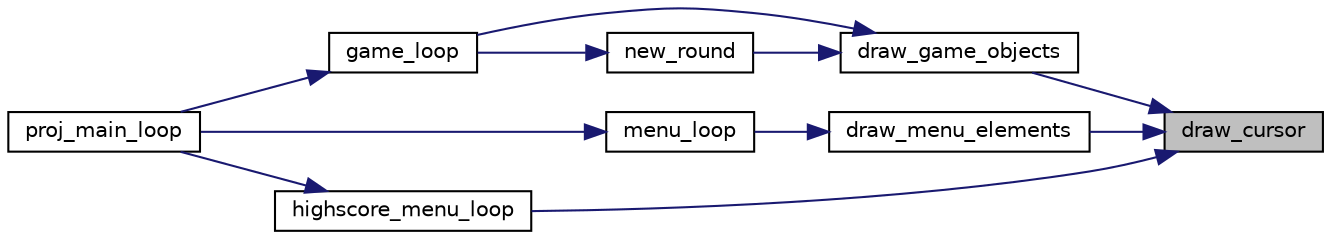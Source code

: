 digraph "draw_cursor"
{
 // LATEX_PDF_SIZE
  edge [fontname="Helvetica",fontsize="10",labelfontname="Helvetica",labelfontsize="10"];
  node [fontname="Helvetica",fontsize="10",shape=record];
  rankdir="RL";
  Node1 [label="draw_cursor",height=0.2,width=0.4,color="black", fillcolor="grey75", style="filled", fontcolor="black",tooltip="Draws the cursor on the buffer used for double buffering."];
  Node1 -> Node2 [dir="back",color="midnightblue",fontsize="10",style="solid",fontname="Helvetica"];
  Node2 [label="draw_game_objects",height=0.2,width=0.4,color="black", fillcolor="white", style="filled",URL="$sprite_8h.html#acfafa3060615cd19b63f120800dc4075",tooltip="Function which copies the background buffer contents to the double buffer, then draws all other objec..."];
  Node2 -> Node3 [dir="back",color="midnightblue",fontsize="10",style="solid",fontname="Helvetica"];
  Node3 [label="game_loop",height=0.2,width=0.4,color="black", fillcolor="white", style="filled",URL="$group__game.html#gabc9e0c89439f64104e8d4327028355d1",tooltip="Core gameplay loop."];
  Node3 -> Node4 [dir="back",color="midnightblue",fontsize="10",style="solid",fontname="Helvetica"];
  Node4 [label="proj_main_loop",height=0.2,width=0.4,color="black", fillcolor="white", style="filled",URL="$proj_8c.html#a2a16f651eccbd248e1ad3b3b924b143b",tooltip=" "];
  Node2 -> Node5 [dir="back",color="midnightblue",fontsize="10",style="solid",fontname="Helvetica"];
  Node5 [label="new_round",height=0.2,width=0.4,color="black", fillcolor="white", style="filled",URL="$group__game.html#gaa75c9d43139b8a434e578814a98d59a0",tooltip="Function which readies the game for a new round."];
  Node5 -> Node3 [dir="back",color="midnightblue",fontsize="10",style="solid",fontname="Helvetica"];
  Node1 -> Node6 [dir="back",color="midnightblue",fontsize="10",style="solid",fontname="Helvetica"];
  Node6 [label="draw_menu_elements",height=0.2,width=0.4,color="black", fillcolor="white", style="filled",URL="$sprite_8h.html#afd7981c8544caa64d14e2aed014840b1",tooltip="Draws the menu elements on the double buffer."];
  Node6 -> Node7 [dir="back",color="midnightblue",fontsize="10",style="solid",fontname="Helvetica"];
  Node7 [label="menu_loop",height=0.2,width=0.4,color="black", fillcolor="white", style="filled",URL="$group__menu.html#ga2948469e49121c2d7d00c5253807723d",tooltip="Menu loop."];
  Node7 -> Node4 [dir="back",color="midnightblue",fontsize="10",style="solid",fontname="Helvetica"];
  Node1 -> Node8 [dir="back",color="midnightblue",fontsize="10",style="solid",fontname="Helvetica"];
  Node8 [label="highscore_menu_loop",height=0.2,width=0.4,color="black", fillcolor="white", style="filled",URL="$group__highscore.html#ga81c8da21606141d6fa9ab8ba339d2e9d",tooltip="Menu loop."];
  Node8 -> Node4 [dir="back",color="midnightblue",fontsize="10",style="solid",fontname="Helvetica"];
}
